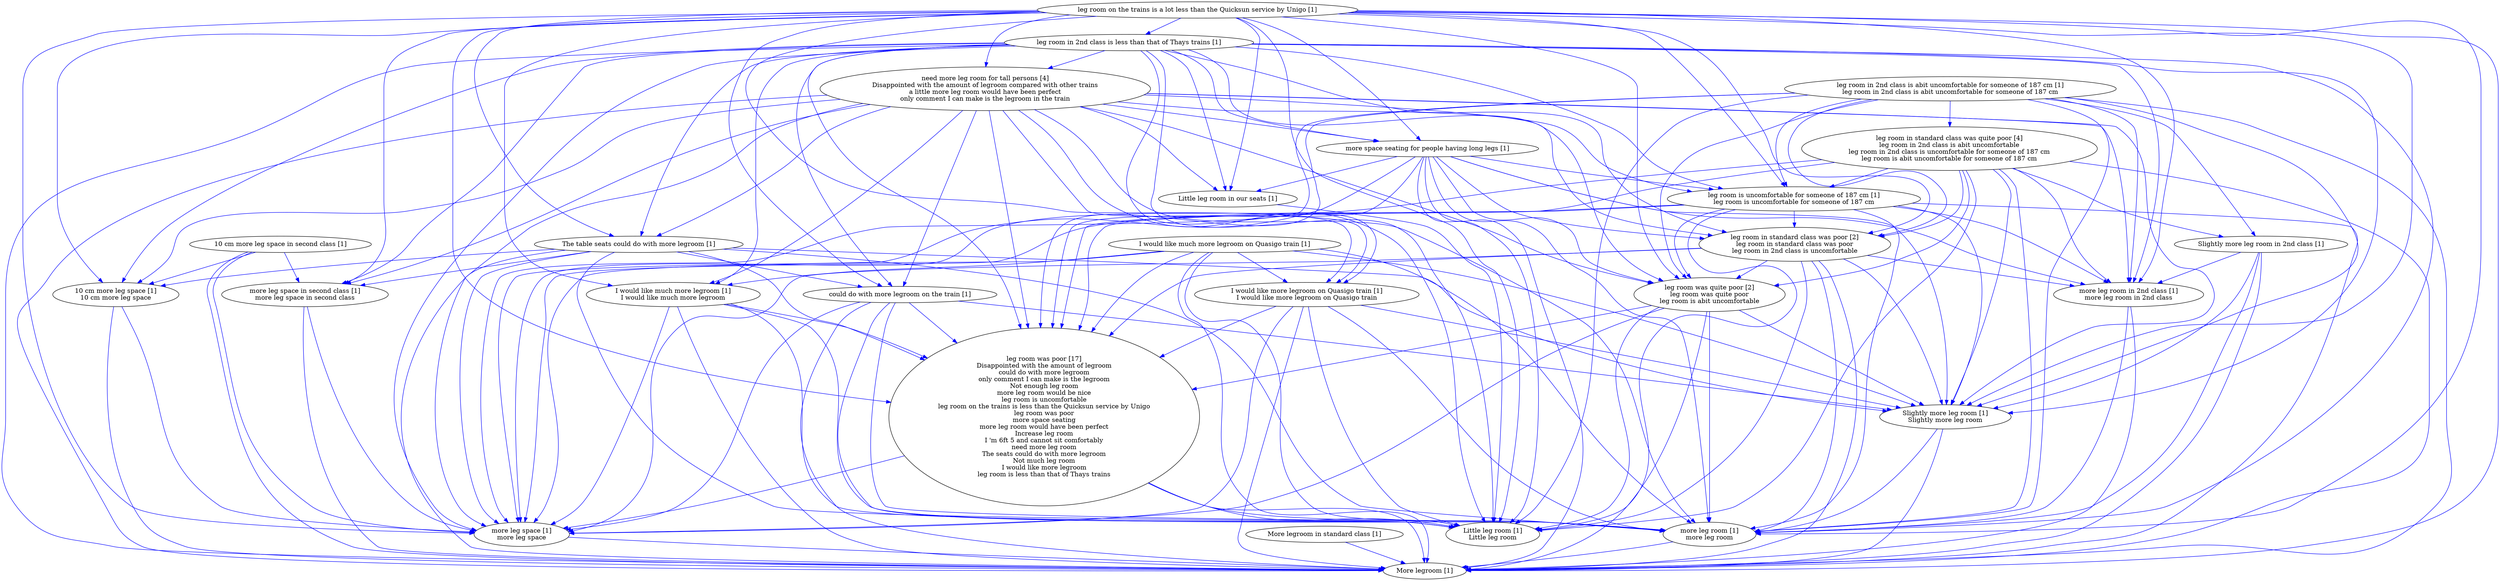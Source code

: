 digraph collapsedGraph {
"leg room in standard class was quite poor [4]\nleg room in 2nd class is abit uncomfortable\nleg room in 2nd class is uncomfortable for someone of 187 cm\nleg room is abit uncomfortable for someone of 187 cm""leg room was poor [17]\nDisappointed with the amount of legroom\ncould do with more legroom\nonly comment I can make is the legroom\nNot enough leg room\nmore leg room would be nice\nleg room is uncomfortable\nleg room on the trains is less than the Quicksun service by Unigo\nleg room was poor\nmore space seating\nmore leg room would have been perfect\nIncrease leg room\nI 'm 6ft 5 and cannot sit comfortably\nneed more leg room\nThe seats could do with more legroom\nNot much leg room\nI would like more legroom\nleg room is less than that of Thays trains""leg room in standard class was poor [2]\nleg room in standard class was poor\nleg room in 2nd class is uncomfortable""leg room was quite poor [2]\nleg room was quite poor\nleg room is abit uncomfortable""need more leg room for tall persons [4]\nDisappointed with the amount of legroom compared with other trains\na little more leg room would have been perfect\nonly comment I can make is the legroom in the train""10 cm more leg space in second class [1]""more leg space in second class [1]\nmore leg space in second class""more leg space [1]\nmore leg space""10 cm more leg space [1]\n10 cm more leg space""I would like much more legroom on Quasigo train [1]""I would like more legroom on Quasigo train [1]\nI would like more legroom on Quasigo train""I would like much more legroom [1]\nI would like much more legroom""Little leg room in our seats [1]""Little leg room [1]\nLittle leg room""More legroom [1]""More legroom in standard class [1]""Slightly more leg room in 2nd class [1]""more leg room in 2nd class [1]\nmore leg room in 2nd class""more leg room [1]\nmore leg room""Slightly more leg room [1]\nSlightly more leg room""The table seats could do with more legroom [1]""could do with more legroom on the train [1]""leg room in 2nd class is abit uncomfortable for someone of 187 cm [1]\nleg room in 2nd class is abit uncomfortable for someone of 187 cm""leg room is uncomfortable for someone of 187 cm [1]\nleg room is uncomfortable for someone of 187 cm""leg room in 2nd class is less than that of Thays trains [1]""leg room on the trains is a lot less than the Quicksun service by Unigo [1]""more space seating for people having long legs [1]""10 cm more leg space in second class [1]" -> "more leg space in second class [1]\nmore leg space in second class" [color=blue]
"more leg space in second class [1]\nmore leg space in second class" -> "more leg space [1]\nmore leg space" [color=blue]
"10 cm more leg space in second class [1]" -> "10 cm more leg space [1]\n10 cm more leg space" [color=blue]
"10 cm more leg space [1]\n10 cm more leg space" -> "more leg space [1]\nmore leg space" [color=blue]
"10 cm more leg space in second class [1]" -> "more leg space [1]\nmore leg space" [color=blue]
"I would like much more legroom on Quasigo train [1]" -> "I would like more legroom on Quasigo train [1]\nI would like more legroom on Quasigo train" [color=blue]
"I would like much more legroom on Quasigo train [1]" -> "I would like much more legroom [1]\nI would like much more legroom" [color=blue]
"leg room was poor [17]\nDisappointed with the amount of legroom\ncould do with more legroom\nonly comment I can make is the legroom\nNot enough leg room\nmore leg room would be nice\nleg room is uncomfortable\nleg room on the trains is less than the Quicksun service by Unigo\nleg room was poor\nmore space seating\nmore leg room would have been perfect\nIncrease leg room\nI 'm 6ft 5 and cannot sit comfortably\nneed more leg room\nThe seats could do with more legroom\nNot much leg room\nI would like more legroom\nleg room is less than that of Thays trains" -> "more leg space [1]\nmore leg space" [color=blue]
"I would like much more legroom on Quasigo train [1]" -> "more leg space [1]\nmore leg space" [color=blue]
"I would like more legroom on Quasigo train [1]\nI would like more legroom on Quasigo train" -> "more leg space [1]\nmore leg space" [color=blue]
"I would like much more legroom [1]\nI would like much more legroom" -> "more leg space [1]\nmore leg space" [color=blue]
"Little leg room in our seats [1]" -> "Little leg room [1]\nLittle leg room" [color=blue]
"more leg space [1]\nmore leg space" -> "More legroom [1]" [color=blue]
"10 cm more leg space in second class [1]" -> "More legroom [1]" [color=blue]
"more leg space in second class [1]\nmore leg space in second class" -> "More legroom [1]" [color=blue]
"10 cm more leg space [1]\n10 cm more leg space" -> "More legroom [1]" [color=blue]
"I would like much more legroom on Quasigo train [1]" -> "More legroom [1]" [color=blue]
"I would like more legroom on Quasigo train [1]\nI would like more legroom on Quasigo train" -> "More legroom [1]" [color=blue]
"I would like much more legroom [1]\nI would like much more legroom" -> "More legroom [1]" [color=blue]
"More legroom in standard class [1]" -> "More legroom [1]" [color=blue]
"Slightly more leg room in 2nd class [1]" -> "more leg room in 2nd class [1]\nmore leg room in 2nd class" [color=blue]
"more leg room in 2nd class [1]\nmore leg room in 2nd class" -> "more leg room [1]\nmore leg room" [color=blue]
"Slightly more leg room in 2nd class [1]" -> "Slightly more leg room [1]\nSlightly more leg room" [color=blue]
"Slightly more leg room [1]\nSlightly more leg room" -> "more leg room [1]\nmore leg room" [color=blue]
"Slightly more leg room in 2nd class [1]" -> "more leg room [1]\nmore leg room" [color=blue]
"more leg room [1]\nmore leg room" -> "More legroom [1]" [color=blue]
"leg room was poor [17]\nDisappointed with the amount of legroom\ncould do with more legroom\nonly comment I can make is the legroom\nNot enough leg room\nmore leg room would be nice\nleg room is uncomfortable\nleg room on the trains is less than the Quicksun service by Unigo\nleg room was poor\nmore space seating\nmore leg room would have been perfect\nIncrease leg room\nI 'm 6ft 5 and cannot sit comfortably\nneed more leg room\nThe seats could do with more legroom\nNot much leg room\nI would like more legroom\nleg room is less than that of Thays trains" -> "more leg room [1]\nmore leg room" [color=blue]
"I would like more legroom on Quasigo train [1]\nI would like more legroom on Quasigo train" -> "Slightly more leg room [1]\nSlightly more leg room" [color=blue]
"I would like much more legroom on Quasigo train [1]" -> "Slightly more leg room [1]\nSlightly more leg room" [color=blue]
"I would like much more legroom on Quasigo train [1]" -> "more leg room [1]\nmore leg room" [color=blue]
"I would like more legroom on Quasigo train [1]\nI would like more legroom on Quasigo train" -> "more leg room [1]\nmore leg room" [color=blue]
"I would like much more legroom [1]\nI would like much more legroom" -> "more leg room [1]\nmore leg room" [color=blue]
"Slightly more leg room in 2nd class [1]" -> "More legroom [1]" [color=blue]
"more leg room in 2nd class [1]\nmore leg room in 2nd class" -> "More legroom [1]" [color=blue]
"Slightly more leg room [1]\nSlightly more leg room" -> "More legroom [1]" [color=blue]
"The table seats could do with more legroom [1]" -> "10 cm more leg space [1]\n10 cm more leg space" [color=blue]
"The table seats could do with more legroom [1]" -> "more leg space in second class [1]\nmore leg space in second class" [color=blue]
"The table seats could do with more legroom [1]" -> "Slightly more leg room [1]\nSlightly more leg room" [color=blue]
"The table seats could do with more legroom [1]" -> "More legroom [1]" [color=blue]
"The table seats could do with more legroom [1]" -> "more leg space [1]\nmore leg space" [color=blue]
"The table seats could do with more legroom [1]" -> "more leg room [1]\nmore leg room" [color=blue]
"The table seats could do with more legroom [1]" -> "Little leg room [1]\nLittle leg room" [color=blue]
"need more leg room for tall persons [4]\nDisappointed with the amount of legroom compared with other trains\na little more leg room would have been perfect\nonly comment I can make is the legroom in the train" -> "Slightly more leg room [1]\nSlightly more leg room" [color=blue]
"need more leg room for tall persons [4]\nDisappointed with the amount of legroom compared with other trains\na little more leg room would have been perfect\nonly comment I can make is the legroom in the train" -> "Little leg room in our seats [1]" [color=blue]
"could do with more legroom on the train [1]" -> "Slightly more leg room [1]\nSlightly more leg room" [color=blue]
"The table seats could do with more legroom [1]" -> "could do with more legroom on the train [1]" [color=blue]
"could do with more legroom on the train [1]" -> "More legroom [1]" [color=blue]
"could do with more legroom on the train [1]" -> "more leg space [1]\nmore leg space" [color=blue]
"could do with more legroom on the train [1]" -> "more leg room [1]\nmore leg room" [color=blue]
"leg room in 2nd class is abit uncomfortable for someone of 187 cm [1]\nleg room in 2nd class is abit uncomfortable for someone of 187 cm" -> "leg room is uncomfortable for someone of 187 cm [1]\nleg room is uncomfortable for someone of 187 cm" [color=blue]
"need more leg room for tall persons [4]\nDisappointed with the amount of legroom compared with other trains\na little more leg room would have been perfect\nonly comment I can make is the legroom in the train" -> "leg room was quite poor [2]\nleg room was quite poor\nleg room is abit uncomfortable" [color=blue]
"leg room is uncomfortable for someone of 187 cm [1]\nleg room is uncomfortable for someone of 187 cm" -> "Slightly more leg room [1]\nSlightly more leg room" [color=blue]
"leg room was quite poor [2]\nleg room was quite poor\nleg room is abit uncomfortable" -> "Slightly more leg room [1]\nSlightly more leg room" [color=blue]
"leg room in standard class was poor [2]\nleg room in standard class was poor\nleg room in 2nd class is uncomfortable" -> "Slightly more leg room [1]\nSlightly more leg room" [color=blue]
"leg room in standard class was quite poor [4]\nleg room in 2nd class is abit uncomfortable\nleg room in 2nd class is uncomfortable for someone of 187 cm\nleg room is abit uncomfortable for someone of 187 cm" -> "Slightly more leg room in 2nd class [1]" [color=blue]
"leg room in 2nd class is abit uncomfortable for someone of 187 cm [1]\nleg room in 2nd class is abit uncomfortable for someone of 187 cm" -> "Slightly more leg room in 2nd class [1]" [color=blue]
"leg room in 2nd class is abit uncomfortable for someone of 187 cm [1]\nleg room in 2nd class is abit uncomfortable for someone of 187 cm" -> "more leg room in 2nd class [1]\nmore leg room in 2nd class" [color=blue]
"leg room in 2nd class is abit uncomfortable for someone of 187 cm [1]\nleg room in 2nd class is abit uncomfortable for someone of 187 cm" -> "Slightly more leg room [1]\nSlightly more leg room" [color=blue]
"leg room in 2nd class is abit uncomfortable for someone of 187 cm [1]\nleg room in 2nd class is abit uncomfortable for someone of 187 cm" -> "Little leg room [1]\nLittle leg room" [color=blue]
"leg room in 2nd class is abit uncomfortable for someone of 187 cm [1]\nleg room in 2nd class is abit uncomfortable for someone of 187 cm" -> "more leg room [1]\nmore leg room" [color=blue]
"leg room in standard class was quite poor [4]\nleg room in 2nd class is abit uncomfortable\nleg room in 2nd class is uncomfortable for someone of 187 cm\nleg room is abit uncomfortable for someone of 187 cm" -> "More legroom [1]" [color=blue]
"leg room in standard class was quite poor [4]\nleg room in 2nd class is abit uncomfortable\nleg room in 2nd class is uncomfortable for someone of 187 cm\nleg room is abit uncomfortable for someone of 187 cm" -> "more leg room in 2nd class [1]\nmore leg room in 2nd class" [color=blue]
"leg room in standard class was quite poor [4]\nleg room in 2nd class is abit uncomfortable\nleg room in 2nd class is uncomfortable for someone of 187 cm\nleg room is abit uncomfortable for someone of 187 cm" -> "Slightly more leg room [1]\nSlightly more leg room" [color=blue]
"leg room in standard class was quite poor [4]\nleg room in 2nd class is abit uncomfortable\nleg room in 2nd class is uncomfortable for someone of 187 cm\nleg room is abit uncomfortable for someone of 187 cm" -> "more leg room [1]\nmore leg room" [color=blue]
"leg room was quite poor [2]\nleg room was quite poor\nleg room is abit uncomfortable" -> "More legroom [1]" [color=blue]
"leg room is uncomfortable for someone of 187 cm [1]\nleg room is uncomfortable for someone of 187 cm" -> "More legroom [1]" [color=blue]
"leg room is uncomfortable for someone of 187 cm [1]\nleg room is uncomfortable for someone of 187 cm" -> "more leg space [1]\nmore leg space" [color=blue]
"leg room is uncomfortable for someone of 187 cm [1]\nleg room is uncomfortable for someone of 187 cm" -> "Little leg room [1]\nLittle leg room" [color=blue]
"leg room is uncomfortable for someone of 187 cm [1]\nleg room is uncomfortable for someone of 187 cm" -> "more leg room [1]\nmore leg room" [color=blue]
"leg room in standard class was quite poor [4]\nleg room in 2nd class is abit uncomfortable\nleg room in 2nd class is uncomfortable for someone of 187 cm\nleg room is abit uncomfortable for someone of 187 cm" -> "Little leg room [1]\nLittle leg room" [color=blue]
"leg room in standard class was poor [2]\nleg room in standard class was poor\nleg room in 2nd class is uncomfortable" -> "more leg room [1]\nmore leg room" [color=blue]
"leg room in standard class was poor [2]\nleg room in standard class was poor\nleg room in 2nd class is uncomfortable" -> "More legroom [1]" [color=blue]
"leg room in standard class was poor [2]\nleg room in standard class was poor\nleg room in 2nd class is uncomfortable" -> "more leg space [1]\nmore leg space" [color=blue]
"leg room in standard class was poor [2]\nleg room in standard class was poor\nleg room in 2nd class is uncomfortable" -> "Little leg room [1]\nLittle leg room" [color=blue]
"leg room in 2nd class is abit uncomfortable for someone of 187 cm [1]\nleg room in 2nd class is abit uncomfortable for someone of 187 cm" -> "More legroom [1]" [color=blue]
"leg room in 2nd class is abit uncomfortable for someone of 187 cm [1]\nleg room in 2nd class is abit uncomfortable for someone of 187 cm" -> "more leg space [1]\nmore leg space" [color=blue]
"leg room in 2nd class is abit uncomfortable for someone of 187 cm [1]\nleg room in 2nd class is abit uncomfortable for someone of 187 cm" -> "leg room was poor [17]\nDisappointed with the amount of legroom\ncould do with more legroom\nonly comment I can make is the legroom\nNot enough leg room\nmore leg room would be nice\nleg room is uncomfortable\nleg room on the trains is less than the Quicksun service by Unigo\nleg room was poor\nmore space seating\nmore leg room would have been perfect\nIncrease leg room\nI 'm 6ft 5 and cannot sit comfortably\nneed more leg room\nThe seats could do with more legroom\nNot much leg room\nI would like more legroom\nleg room is less than that of Thays trains" [color=blue]
"leg room was quite poor [2]\nleg room was quite poor\nleg room is abit uncomfortable" -> "more leg space [1]\nmore leg space" [color=blue]
"leg room in 2nd class is less than that of Thays trains [1]" -> "more leg room in 2nd class [1]\nmore leg room in 2nd class" [color=blue]
"leg room in 2nd class is less than that of Thays trains [1]" -> "Slightly more leg room [1]\nSlightly more leg room" [color=blue]
"leg room in 2nd class is less than that of Thays trains [1]" -> "leg room is uncomfortable for someone of 187 cm [1]\nleg room is uncomfortable for someone of 187 cm" [color=blue]
"leg room in 2nd class is less than that of Thays trains [1]" -> "leg room was quite poor [2]\nleg room was quite poor\nleg room is abit uncomfortable" [color=blue]
"leg room in 2nd class is less than that of Thays trains [1]" -> "10 cm more leg space [1]\n10 cm more leg space" [color=blue]
"leg room in 2nd class is less than that of Thays trains [1]" -> "more leg space in second class [1]\nmore leg space in second class" [color=blue]
"leg room in 2nd class is less than that of Thays trains [1]" -> "Little leg room in our seats [1]" [color=blue]
"leg room in 2nd class is less than that of Thays trains [1]" -> "leg room was poor [17]\nDisappointed with the amount of legroom\ncould do with more legroom\nonly comment I can make is the legroom\nNot enough leg room\nmore leg room would be nice\nleg room is uncomfortable\nleg room on the trains is less than the Quicksun service by Unigo\nleg room was poor\nmore space seating\nmore leg room would have been perfect\nIncrease leg room\nI 'm 6ft 5 and cannot sit comfortably\nneed more leg room\nThe seats could do with more legroom\nNot much leg room\nI would like more legroom\nleg room is less than that of Thays trains" [color=blue]
"leg room in 2nd class is less than that of Thays trains [1]" -> "more leg room [1]\nmore leg room" [color=blue]
"leg room in 2nd class is less than that of Thays trains [1]" -> "More legroom [1]" [color=blue]
"leg room in 2nd class is less than that of Thays trains [1]" -> "more leg space [1]\nmore leg space" [color=blue]
"leg room in 2nd class is less than that of Thays trains [1]" -> "Little leg room [1]\nLittle leg room" [color=blue]
"leg room in standard class was poor [2]\nleg room in standard class was poor\nleg room in 2nd class is uncomfortable" -> "more leg room in 2nd class [1]\nmore leg room in 2nd class" [color=blue]
"leg room is uncomfortable for someone of 187 cm [1]\nleg room is uncomfortable for someone of 187 cm" -> "leg room in standard class was poor [2]\nleg room in standard class was poor\nleg room in 2nd class is uncomfortable" [color=blue]
"leg room in 2nd class is less than that of Thays trains [1]" -> "leg room in standard class was poor [2]\nleg room in standard class was poor\nleg room in 2nd class is uncomfortable" [color=blue]
"leg room in 2nd class is abit uncomfortable for someone of 187 cm [1]\nleg room in 2nd class is abit uncomfortable for someone of 187 cm" -> "leg room was quite poor [2]\nleg room was quite poor\nleg room is abit uncomfortable" [color=blue]
"leg room in 2nd class is abit uncomfortable for someone of 187 cm [1]\nleg room in 2nd class is abit uncomfortable for someone of 187 cm" -> "leg room in standard class was poor [2]\nleg room in standard class was poor\nleg room in 2nd class is uncomfortable" [color=blue]
"leg room in 2nd class is abit uncomfortable for someone of 187 cm [1]\nleg room in 2nd class is abit uncomfortable for someone of 187 cm" -> "leg room in standard class was quite poor [4]\nleg room in 2nd class is abit uncomfortable\nleg room in 2nd class is uncomfortable for someone of 187 cm\nleg room is abit uncomfortable for someone of 187 cm" [color=blue]
"leg room is uncomfortable for someone of 187 cm [1]\nleg room is uncomfortable for someone of 187 cm" -> "more leg room in 2nd class [1]\nmore leg room in 2nd class" [color=blue]
"leg room is uncomfortable for someone of 187 cm [1]\nleg room is uncomfortable for someone of 187 cm" -> "leg room was quite poor [2]\nleg room was quite poor\nleg room is abit uncomfortable" [color=blue]
"leg room in standard class was quite poor [4]\nleg room in 2nd class is abit uncomfortable\nleg room in 2nd class is uncomfortable for someone of 187 cm\nleg room is abit uncomfortable for someone of 187 cm" -> "leg room was quite poor [2]\nleg room was quite poor\nleg room is abit uncomfortable" [color=blue]
"leg room in standard class was quite poor [4]\nleg room in 2nd class is abit uncomfortable\nleg room in 2nd class is uncomfortable for someone of 187 cm\nleg room is abit uncomfortable for someone of 187 cm" -> "leg room in standard class was poor [2]\nleg room in standard class was poor\nleg room in 2nd class is uncomfortable" [color=blue]
"leg room in standard class was quite poor [4]\nleg room in 2nd class is abit uncomfortable\nleg room in 2nd class is uncomfortable for someone of 187 cm\nleg room is abit uncomfortable for someone of 187 cm" -> "leg room is uncomfortable for someone of 187 cm [1]\nleg room is uncomfortable for someone of 187 cm" [color=blue]
"leg room in standard class was quite poor [4]\nleg room in 2nd class is abit uncomfortable\nleg room in 2nd class is uncomfortable for someone of 187 cm\nleg room is abit uncomfortable for someone of 187 cm" -> "leg room was poor [17]\nDisappointed with the amount of legroom\ncould do with more legroom\nonly comment I can make is the legroom\nNot enough leg room\nmore leg room would be nice\nleg room is uncomfortable\nleg room on the trains is less than the Quicksun service by Unigo\nleg room was poor\nmore space seating\nmore leg room would have been perfect\nIncrease leg room\nI 'm 6ft 5 and cannot sit comfortably\nneed more leg room\nThe seats could do with more legroom\nNot much leg room\nI would like more legroom\nleg room is less than that of Thays trains" [color=blue]
"leg room in standard class was quite poor [4]\nleg room in 2nd class is abit uncomfortable\nleg room in 2nd class is uncomfortable for someone of 187 cm\nleg room is abit uncomfortable for someone of 187 cm" -> "more leg space [1]\nmore leg space" [color=blue]
"leg room in standard class was poor [2]\nleg room in standard class was poor\nleg room in 2nd class is uncomfortable" -> "leg room was quite poor [2]\nleg room was quite poor\nleg room is abit uncomfortable" [color=blue]
"leg room was poor [17]\nDisappointed with the amount of legroom\ncould do with more legroom\nonly comment I can make is the legroom\nNot enough leg room\nmore leg room would be nice\nleg room is uncomfortable\nleg room on the trains is less than the Quicksun service by Unigo\nleg room was poor\nmore space seating\nmore leg room would have been perfect\nIncrease leg room\nI 'm 6ft 5 and cannot sit comfortably\nneed more leg room\nThe seats could do with more legroom\nNot much leg room\nI would like more legroom\nleg room is less than that of Thays trains" -> "More legroom [1]" [color=blue]
"leg room was quite poor [2]\nleg room was quite poor\nleg room is abit uncomfortable" -> "more leg room [1]\nmore leg room" [color=blue]
"leg room was quite poor [2]\nleg room was quite poor\nleg room is abit uncomfortable" -> "Little leg room [1]\nLittle leg room" [color=blue]
"leg room on the trains is a lot less than the Quicksun service by Unigo [1]" -> "more leg room in 2nd class [1]\nmore leg room in 2nd class" [color=blue]
"leg room on the trains is a lot less than the Quicksun service by Unigo [1]" -> "Slightly more leg room [1]\nSlightly more leg room" [color=blue]
"leg room on the trains is a lot less than the Quicksun service by Unigo [1]" -> "leg room is uncomfortable for someone of 187 cm [1]\nleg room is uncomfortable for someone of 187 cm" [color=blue]
"leg room on the trains is a lot less than the Quicksun service by Unigo [1]" -> "leg room was quite poor [2]\nleg room was quite poor\nleg room is abit uncomfortable" [color=blue]
"leg room on the trains is a lot less than the Quicksun service by Unigo [1]" -> "leg room in standard class was poor [2]\nleg room in standard class was poor\nleg room in 2nd class is uncomfortable" [color=blue]
"leg room on the trains is a lot less than the Quicksun service by Unigo [1]" -> "10 cm more leg space [1]\n10 cm more leg space" [color=blue]
"leg room on the trains is a lot less than the Quicksun service by Unigo [1]" -> "more leg space in second class [1]\nmore leg space in second class" [color=blue]
"leg room on the trains is a lot less than the Quicksun service by Unigo [1]" -> "Little leg room in our seats [1]" [color=blue]
"leg room on the trains is a lot less than the Quicksun service by Unigo [1]" -> "leg room in 2nd class is less than that of Thays trains [1]" [color=blue]
"leg room on the trains is a lot less than the Quicksun service by Unigo [1]" -> "leg room was poor [17]\nDisappointed with the amount of legroom\ncould do with more legroom\nonly comment I can make is the legroom\nNot enough leg room\nmore leg room would be nice\nleg room is uncomfortable\nleg room on the trains is less than the Quicksun service by Unigo\nleg room was poor\nmore space seating\nmore leg room would have been perfect\nIncrease leg room\nI 'm 6ft 5 and cannot sit comfortably\nneed more leg room\nThe seats could do with more legroom\nNot much leg room\nI would like more legroom\nleg room is less than that of Thays trains" [color=blue]
"leg room on the trains is a lot less than the Quicksun service by Unigo [1]" -> "more leg room [1]\nmore leg room" [color=blue]
"leg room on the trains is a lot less than the Quicksun service by Unigo [1]" -> "More legroom [1]" [color=blue]
"leg room on the trains is a lot less than the Quicksun service by Unigo [1]" -> "more leg space [1]\nmore leg space" [color=blue]
"leg room on the trains is a lot less than the Quicksun service by Unigo [1]" -> "Little leg room [1]\nLittle leg room" [color=blue]
"more space seating for people having long legs [1]" -> "more leg room in 2nd class [1]\nmore leg room in 2nd class" [color=blue]
"more space seating for people having long legs [1]" -> "Slightly more leg room [1]\nSlightly more leg room" [color=blue]
"more space seating for people having long legs [1]" -> "leg room is uncomfortable for someone of 187 cm [1]\nleg room is uncomfortable for someone of 187 cm" [color=blue]
"more space seating for people having long legs [1]" -> "leg room was quite poor [2]\nleg room was quite poor\nleg room is abit uncomfortable" [color=blue]
"more space seating for people having long legs [1]" -> "leg room in standard class was poor [2]\nleg room in standard class was poor\nleg room in 2nd class is uncomfortable" [color=blue]
"more space seating for people having long legs [1]" -> "Little leg room in our seats [1]" [color=blue]
"leg room was poor [17]\nDisappointed with the amount of legroom\ncould do with more legroom\nonly comment I can make is the legroom\nNot enough leg room\nmore leg room would be nice\nleg room is uncomfortable\nleg room on the trains is less than the Quicksun service by Unigo\nleg room was poor\nmore space seating\nmore leg room would have been perfect\nIncrease leg room\nI 'm 6ft 5 and cannot sit comfortably\nneed more leg room\nThe seats could do with more legroom\nNot much leg room\nI would like more legroom\nleg room is less than that of Thays trains" -> "Little leg room [1]\nLittle leg room" [color=blue]
"I would like much more legroom [1]\nI would like much more legroom" -> "Little leg room [1]\nLittle leg room" [color=blue]
"I would like much more legroom [1]\nI would like much more legroom" -> "leg room was poor [17]\nDisappointed with the amount of legroom\ncould do with more legroom\nonly comment I can make is the legroom\nNot enough leg room\nmore leg room would be nice\nleg room is uncomfortable\nleg room on the trains is less than the Quicksun service by Unigo\nleg room was poor\nmore space seating\nmore leg room would have been perfect\nIncrease leg room\nI 'm 6ft 5 and cannot sit comfortably\nneed more leg room\nThe seats could do with more legroom\nNot much leg room\nI would like more legroom\nleg room is less than that of Thays trains" [color=blue]
"leg room was quite poor [2]\nleg room was quite poor\nleg room is abit uncomfortable" -> "leg room was poor [17]\nDisappointed with the amount of legroom\ncould do with more legroom\nonly comment I can make is the legroom\nNot enough leg room\nmore leg room would be nice\nleg room is uncomfortable\nleg room on the trains is less than the Quicksun service by Unigo\nleg room was poor\nmore space seating\nmore leg room would have been perfect\nIncrease leg room\nI 'm 6ft 5 and cannot sit comfortably\nneed more leg room\nThe seats could do with more legroom\nNot much leg room\nI would like more legroom\nleg room is less than that of Thays trains" [color=blue]
"leg room is uncomfortable for someone of 187 cm [1]\nleg room is uncomfortable for someone of 187 cm" -> "leg room was poor [17]\nDisappointed with the amount of legroom\ncould do with more legroom\nonly comment I can make is the legroom\nNot enough leg room\nmore leg room would be nice\nleg room is uncomfortable\nleg room on the trains is less than the Quicksun service by Unigo\nleg room was poor\nmore space seating\nmore leg room would have been perfect\nIncrease leg room\nI 'm 6ft 5 and cannot sit comfortably\nneed more leg room\nThe seats could do with more legroom\nNot much leg room\nI would like more legroom\nleg room is less than that of Thays trains" [color=blue]
"leg room in standard class was poor [2]\nleg room in standard class was poor\nleg room in 2nd class is uncomfortable" -> "leg room was poor [17]\nDisappointed with the amount of legroom\ncould do with more legroom\nonly comment I can make is the legroom\nNot enough leg room\nmore leg room would be nice\nleg room is uncomfortable\nleg room on the trains is less than the Quicksun service by Unigo\nleg room was poor\nmore space seating\nmore leg room would have been perfect\nIncrease leg room\nI 'm 6ft 5 and cannot sit comfortably\nneed more leg room\nThe seats could do with more legroom\nNot much leg room\nI would like more legroom\nleg room is less than that of Thays trains" [color=blue]
"leg room on the trains is a lot less than the Quicksun service by Unigo [1]" -> "more space seating for people having long legs [1]" [color=blue]
"more space seating for people having long legs [1]" -> "more leg room [1]\nmore leg room" [color=blue]
"more space seating for people having long legs [1]" -> "More legroom [1]" [color=blue]
"more space seating for people having long legs [1]" -> "more leg space [1]\nmore leg space" [color=blue]
"more space seating for people having long legs [1]" -> "Little leg room [1]\nLittle leg room" [color=blue]
"more space seating for people having long legs [1]" -> "leg room was poor [17]\nDisappointed with the amount of legroom\ncould do with more legroom\nonly comment I can make is the legroom\nNot enough leg room\nmore leg room would be nice\nleg room is uncomfortable\nleg room on the trains is less than the Quicksun service by Unigo\nleg room was poor\nmore space seating\nmore leg room would have been perfect\nIncrease leg room\nI 'm 6ft 5 and cannot sit comfortably\nneed more leg room\nThe seats could do with more legroom\nNot much leg room\nI would like more legroom\nleg room is less than that of Thays trains" [color=blue]
"I would like much more legroom on Quasigo train [1]" -> "Little leg room [1]\nLittle leg room" [color=blue]
"I would like much more legroom on Quasigo train [1]" -> "leg room was poor [17]\nDisappointed with the amount of legroom\ncould do with more legroom\nonly comment I can make is the legroom\nNot enough leg room\nmore leg room would be nice\nleg room is uncomfortable\nleg room on the trains is less than the Quicksun service by Unigo\nleg room was poor\nmore space seating\nmore leg room would have been perfect\nIncrease leg room\nI 'm 6ft 5 and cannot sit comfortably\nneed more leg room\nThe seats could do with more legroom\nNot much leg room\nI would like more legroom\nleg room is less than that of Thays trains" [color=blue]
"I would like more legroom on Quasigo train [1]\nI would like more legroom on Quasigo train" -> "Little leg room [1]\nLittle leg room" [color=blue]
"I would like more legroom on Quasigo train [1]\nI would like more legroom on Quasigo train" -> "leg room was poor [17]\nDisappointed with the amount of legroom\ncould do with more legroom\nonly comment I can make is the legroom\nNot enough leg room\nmore leg room would be nice\nleg room is uncomfortable\nleg room on the trains is less than the Quicksun service by Unigo\nleg room was poor\nmore space seating\nmore leg room would have been perfect\nIncrease leg room\nI 'm 6ft 5 and cannot sit comfortably\nneed more leg room\nThe seats could do with more legroom\nNot much leg room\nI would like more legroom\nleg room is less than that of Thays trains" [color=blue]
"The table seats could do with more legroom [1]" -> "leg room was poor [17]\nDisappointed with the amount of legroom\ncould do with more legroom\nonly comment I can make is the legroom\nNot enough leg room\nmore leg room would be nice\nleg room is uncomfortable\nleg room on the trains is less than the Quicksun service by Unigo\nleg room was poor\nmore space seating\nmore leg room would have been perfect\nIncrease leg room\nI 'm 6ft 5 and cannot sit comfortably\nneed more leg room\nThe seats could do with more legroom\nNot much leg room\nI would like more legroom\nleg room is less than that of Thays trains" [color=blue]
"could do with more legroom on the train [1]" -> "Little leg room [1]\nLittle leg room" [color=blue]
"could do with more legroom on the train [1]" -> "leg room was poor [17]\nDisappointed with the amount of legroom\ncould do with more legroom\nonly comment I can make is the legroom\nNot enough leg room\nmore leg room would be nice\nleg room is uncomfortable\nleg room on the trains is less than the Quicksun service by Unigo\nleg room was poor\nmore space seating\nmore leg room would have been perfect\nIncrease leg room\nI 'm 6ft 5 and cannot sit comfortably\nneed more leg room\nThe seats could do with more legroom\nNot much leg room\nI would like more legroom\nleg room is less than that of Thays trains" [color=blue]
"need more leg room for tall persons [4]\nDisappointed with the amount of legroom compared with other trains\na little more leg room would have been perfect\nonly comment I can make is the legroom in the train" -> "more leg space [1]\nmore leg space" [color=blue]
"need more leg room for tall persons [4]\nDisappointed with the amount of legroom compared with other trains\na little more leg room would have been perfect\nonly comment I can make is the legroom in the train" -> "Little leg room [1]\nLittle leg room" [color=blue]
"need more leg room for tall persons [4]\nDisappointed with the amount of legroom compared with other trains\na little more leg room would have been perfect\nonly comment I can make is the legroom in the train" -> "leg room was poor [17]\nDisappointed with the amount of legroom\ncould do with more legroom\nonly comment I can make is the legroom\nNot enough leg room\nmore leg room would be nice\nleg room is uncomfortable\nleg room on the trains is less than the Quicksun service by Unigo\nleg room was poor\nmore space seating\nmore leg room would have been perfect\nIncrease leg room\nI 'm 6ft 5 and cannot sit comfortably\nneed more leg room\nThe seats could do with more legroom\nNot much leg room\nI would like more legroom\nleg room is less than that of Thays trains" [color=blue]
"need more leg room for tall persons [4]\nDisappointed with the amount of legroom compared with other trains\na little more leg room would have been perfect\nonly comment I can make is the legroom in the train" -> "I would like more legroom on Quasigo train [1]\nI would like more legroom on Quasigo train" [color=blue]
"need more leg room for tall persons [4]\nDisappointed with the amount of legroom compared with other trains\na little more leg room would have been perfect\nonly comment I can make is the legroom in the train" -> "more leg room in 2nd class [1]\nmore leg room in 2nd class" [color=blue]
"need more leg room for tall persons [4]\nDisappointed with the amount of legroom compared with other trains\na little more leg room would have been perfect\nonly comment I can make is the legroom in the train" -> "leg room in standard class was poor [2]\nleg room in standard class was poor\nleg room in 2nd class is uncomfortable" [color=blue]
"need more leg room for tall persons [4]\nDisappointed with the amount of legroom compared with other trains\na little more leg room would have been perfect\nonly comment I can make is the legroom in the train" -> "The table seats could do with more legroom [1]" [color=blue]
"need more leg room for tall persons [4]\nDisappointed with the amount of legroom compared with other trains\na little more leg room would have been perfect\nonly comment I can make is the legroom in the train" -> "more leg room [1]\nmore leg room" [color=blue]
"need more leg room for tall persons [4]\nDisappointed with the amount of legroom compared with other trains\na little more leg room would have been perfect\nonly comment I can make is the legroom in the train" -> "More legroom [1]" [color=blue]
"need more leg room for tall persons [4]\nDisappointed with the amount of legroom compared with other trains\na little more leg room would have been perfect\nonly comment I can make is the legroom in the train" -> "could do with more legroom on the train [1]" [color=blue]
"need more leg room for tall persons [4]\nDisappointed with the amount of legroom compared with other trains\na little more leg room would have been perfect\nonly comment I can make is the legroom in the train" -> "I would like much more legroom [1]\nI would like much more legroom" [color=blue]
"need more leg room for tall persons [4]\nDisappointed with the amount of legroom compared with other trains\na little more leg room would have been perfect\nonly comment I can make is the legroom in the train" -> "more leg space in second class [1]\nmore leg space in second class" [color=blue]
"leg room in 2nd class is less than that of Thays trains [1]" -> "more space seating for people having long legs [1]" [color=blue]
"leg room in 2nd class is less than that of Thays trains [1]" -> "could do with more legroom on the train [1]" [color=blue]
"leg room in 2nd class is less than that of Thays trains [1]" -> "I would like much more legroom [1]\nI would like much more legroom" [color=blue]
"leg room in 2nd class is less than that of Thays trains [1]" -> "need more leg room for tall persons [4]\nDisappointed with the amount of legroom compared with other trains\na little more leg room would have been perfect\nonly comment I can make is the legroom in the train" [color=blue]
"leg room in 2nd class is less than that of Thays trains [1]" -> "The table seats could do with more legroom [1]" [color=blue]
"leg room in 2nd class is less than that of Thays trains [1]" -> "I would like more legroom on Quasigo train [1]\nI would like more legroom on Quasigo train" [color=blue]
"leg room on the trains is a lot less than the Quicksun service by Unigo [1]" -> "could do with more legroom on the train [1]" [color=blue]
"leg room on the trains is a lot less than the Quicksun service by Unigo [1]" -> "I would like much more legroom [1]\nI would like much more legroom" [color=blue]
"leg room on the trains is a lot less than the Quicksun service by Unigo [1]" -> "need more leg room for tall persons [4]\nDisappointed with the amount of legroom compared with other trains\na little more leg room would have been perfect\nonly comment I can make is the legroom in the train" [color=blue]
"leg room on the trains is a lot less than the Quicksun service by Unigo [1]" -> "The table seats could do with more legroom [1]" [color=blue]
"leg room on the trains is a lot less than the Quicksun service by Unigo [1]" -> "I would like more legroom on Quasigo train [1]\nI would like more legroom on Quasigo train" [color=blue]
"need more leg room for tall persons [4]\nDisappointed with the amount of legroom compared with other trains\na little more leg room would have been perfect\nonly comment I can make is the legroom in the train" -> "10 cm more leg space [1]\n10 cm more leg space" [color=blue]
"need more leg room for tall persons [4]\nDisappointed with the amount of legroom compared with other trains\na little more leg room would have been perfect\nonly comment I can make is the legroom in the train" -> "more space seating for people having long legs [1]" [color=blue]
"need more leg room for tall persons [4]\nDisappointed with the amount of legroom compared with other trains\na little more leg room would have been perfect\nonly comment I can make is the legroom in the train" -> "leg room is uncomfortable for someone of 187 cm [1]\nleg room is uncomfortable for someone of 187 cm" [color=blue]
}